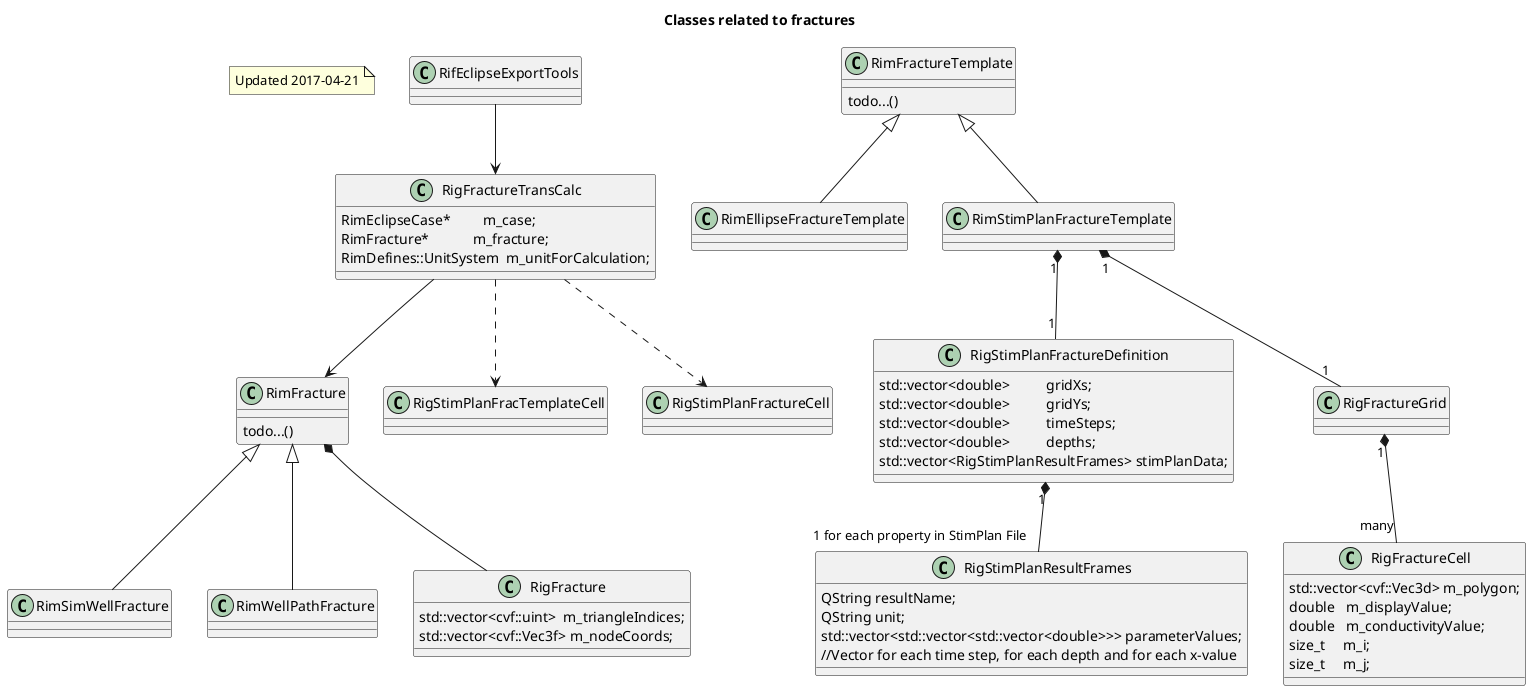 @startuml

Title Classes related to fractures

note as N1
 Updated 2017-04-21
end note

class RimFracture {
  todo...()
}

class RimSimWellFracture {
}
class RimWellPathFracture {
}


RimFracture <|-- RimSimWellFracture
RimFracture <|-- RimWellPathFracture

class RigFracture{
    std::vector<cvf::uint>  m_triangleIndices;
    std::vector<cvf::Vec3f> m_nodeCoords;

}

RimFracture *-- RigFracture

class RimFractureTemplate {
  todo...()
}

class RimEllipseFractureTemplate {
}
class RimStimPlanFractureTemplate {
}


RimFractureTemplate <|-- RimEllipseFractureTemplate
RimFractureTemplate <|-- RimStimPlanFractureTemplate

class RigStimPlanFractureDefinition{
    std::vector<double>          gridXs;
    std::vector<double>          gridYs;
    std::vector<double>          timeSteps;
    std::vector<double>          depths;
    std::vector<RigStimPlanResultFrames> stimPlanData;

}

class RigFractureCell{
    std::vector<cvf::Vec3d> m_polygon;
    double   m_displayValue;
    double   m_conductivityValue;
    size_t     m_i;
    size_t     m_j;


}

class RigFractureGrid{
}


RimStimPlanFractureTemplate "1" *-- "1" RigStimPlanFractureDefinition
RimStimPlanFractureTemplate "1" *-- "1" RigFractureGrid
RigFractureGrid "1" *-- "many" RigFractureCell

class RigStimPlanResultFrames{
    QString resultName;
    QString unit;
    std::vector<std::vector<std::vector<double>>> parameterValues;
    //Vector for each time step, for each depth and for each x-value

}

RigStimPlanFractureDefinition "1" *-- "1 for each property in StimPlan File" RigStimPlanResultFrames


class RigFractureTransCalc{
    RimEclipseCase*         m_case;
    RimFracture*            m_fracture;
    RimDefines::UnitSystem  m_unitForCalculation;
}

RigFractureTransCalc --> RimFracture 
RigFractureTransCalc ..> RigStimPlanFracTemplateCell
RigFractureTransCalc ..> RigStimPlanFractureCell


class RifEclipseExportTools{
}

RifEclipseExportTools --> RigFractureTransCalc 





@enduml
